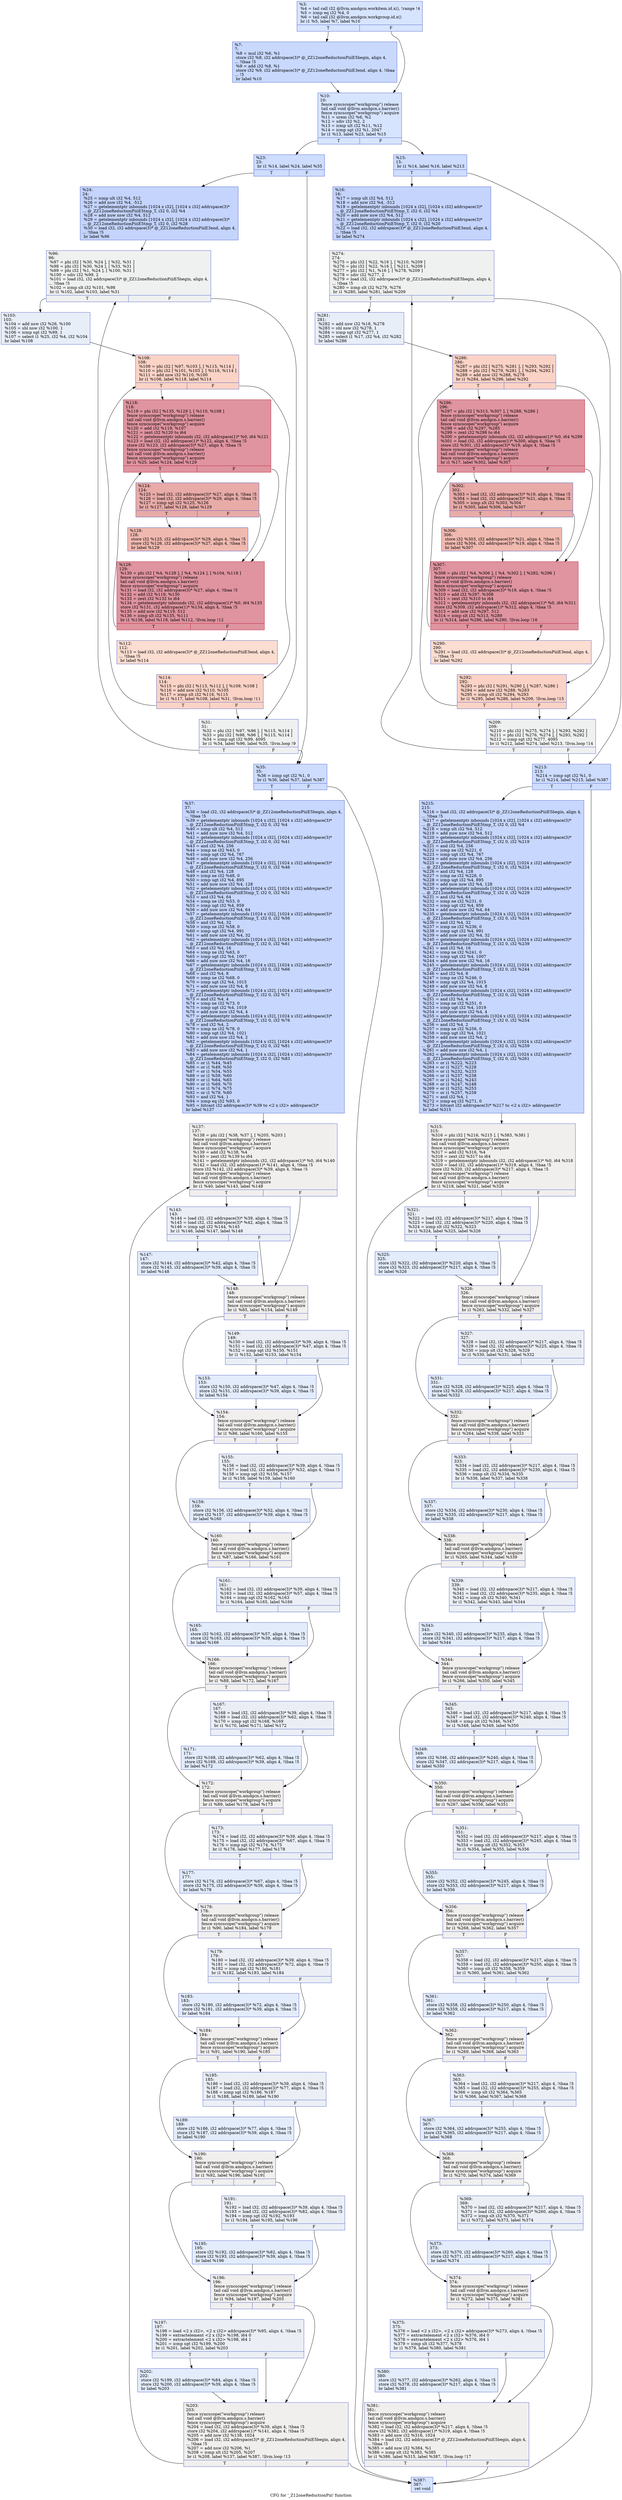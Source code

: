 digraph "CFG for '_Z12oneReductionPiii' function" {
	label="CFG for '_Z12oneReductionPiii' function";

	Node0x624cfe0 [shape=record,color="#3d50c3ff", style=filled, fillcolor="#a5c3fe70",label="{%3:\l  %4 = tail call i32 @llvm.amdgcn.workitem.id.x(), !range !4\l  %5 = icmp eq i32 %4, 0\l  %6 = tail call i32 @llvm.amdgcn.workgroup.id.x()\l  br i1 %5, label %7, label %10\l|{<s0>T|<s1>F}}"];
	Node0x624cfe0:s0 -> Node0x624e640;
	Node0x624cfe0:s1 -> Node0x624e6d0;
	Node0x624e640 [shape=record,color="#3d50c3ff", style=filled, fillcolor="#85a8fc70",label="{%7:\l7:                                                \l  %8 = mul i32 %6, %1\l  store i32 %8, i32 addrspace(3)* @_ZZ12oneReductionPiiiE5begin, align 4,\l... !tbaa !5\l  %9 = add i32 %8, %1\l  store i32 %9, i32 addrspace(3)* @_ZZ12oneReductionPiiiE3end, align 4, !tbaa\l... !5\l  br label %10\l}"];
	Node0x624e640 -> Node0x624e6d0;
	Node0x624e6d0 [shape=record,color="#3d50c3ff", style=filled, fillcolor="#a5c3fe70",label="{%10:\l10:                                               \l  fence syncscope(\"workgroup\") release\l  tail call void @llvm.amdgcn.s.barrier()\l  fence syncscope(\"workgroup\") acquire\l  %11 = urem i32 %6, %2\l  %12 = sdiv i32 %2, 2\l  %13 = icmp ult i32 %11, %12\l  %14 = icmp sgt i32 %1, 2047\l  br i1 %13, label %23, label %15\l|{<s0>T|<s1>F}}"];
	Node0x624e6d0:s0 -> Node0x624f780;
	Node0x624e6d0:s1 -> Node0x624f810;
	Node0x624f810 [shape=record,color="#3d50c3ff", style=filled, fillcolor="#8fb1fe70",label="{%15:\l15:                                               \l  br i1 %14, label %16, label %213\l|{<s0>T|<s1>F}}"];
	Node0x624f810:s0 -> Node0x624f950;
	Node0x624f810:s1 -> Node0x624f9a0;
	Node0x624f950 [shape=record,color="#3d50c3ff", style=filled, fillcolor="#7a9df870",label="{%16:\l16:                                               \l  %17 = icmp ult i32 %4, 512\l  %18 = add nsw i32 %4, -512\l  %19 = getelementptr inbounds [1024 x i32], [1024 x i32] addrspace(3)*\l... @_ZZ12oneReductionPiiiE5tmp_T, i32 0, i32 %4\l  %20 = add nuw nsw i32 %4, 512\l  %21 = getelementptr inbounds [1024 x i32], [1024 x i32] addrspace(3)*\l... @_ZZ12oneReductionPiiiE5tmp_T, i32 0, i32 %20\l  %22 = load i32, i32 addrspace(3)* @_ZZ12oneReductionPiiiE3end, align 4,\l... !tbaa !5\l  br label %274\l}"];
	Node0x624f950 -> Node0x624ffd0;
	Node0x624f780 [shape=record,color="#3d50c3ff", style=filled, fillcolor="#8fb1fe70",label="{%23:\l23:                                               \l  br i1 %14, label %24, label %35\l|{<s0>T|<s1>F}}"];
	Node0x624f780:s0 -> Node0x6250090;
	Node0x624f780:s1 -> Node0x62500e0;
	Node0x6250090 [shape=record,color="#3d50c3ff", style=filled, fillcolor="#7a9df870",label="{%24:\l24:                                               \l  %25 = icmp ult i32 %4, 512\l  %26 = add nsw i32 %4, -512\l  %27 = getelementptr inbounds [1024 x i32], [1024 x i32] addrspace(3)*\l... @_ZZ12oneReductionPiiiE5tmp_T, i32 0, i32 %4\l  %28 = add nuw nsw i32 %4, 512\l  %29 = getelementptr inbounds [1024 x i32], [1024 x i32] addrspace(3)*\l... @_ZZ12oneReductionPiiiE5tmp_T, i32 0, i32 %28\l  %30 = load i32, i32 addrspace(3)* @_ZZ12oneReductionPiiiE3end, align 4,\l... !tbaa !5\l  br label %96\l}"];
	Node0x6250090 -> Node0x62505c0;
	Node0x6250680 [shape=record,color="#3d50c3ff", style=filled, fillcolor="#dbdcde70",label="{%31:\l31:                                               \l  %32 = phi i32 [ %97, %96 ], [ %115, %114 ]\l  %33 = phi i32 [ %98, %96 ], [ %115, %114 ]\l  %34 = icmp sgt i32 %99, 4095\l  br i1 %34, label %96, label %35, !llvm.loop !9\l|{<s0>T|<s1>F}}"];
	Node0x6250680:s0 -> Node0x62505c0;
	Node0x6250680:s1 -> Node0x62500e0;
	Node0x62500e0 [shape=record,color="#3d50c3ff", style=filled, fillcolor="#8fb1fe70",label="{%35:\l35:                                               \l  %36 = icmp sgt i32 %1, 0\l  br i1 %36, label %37, label %387\l|{<s0>T|<s1>F}}"];
	Node0x62500e0:s0 -> Node0x6250eb0;
	Node0x62500e0:s1 -> Node0x6250f00;
	Node0x6250eb0 [shape=record,color="#3d50c3ff", style=filled, fillcolor="#81a4fb70",label="{%37:\l37:                                               \l  %38 = load i32, i32 addrspace(3)* @_ZZ12oneReductionPiiiE5begin, align 4,\l... !tbaa !5\l  %39 = getelementptr inbounds [1024 x i32], [1024 x i32] addrspace(3)*\l... @_ZZ12oneReductionPiiiE5tmp_T, i32 0, i32 %4\l  %40 = icmp ult i32 %4, 512\l  %41 = add nuw nsw i32 %4, 512\l  %42 = getelementptr inbounds [1024 x i32], [1024 x i32] addrspace(3)*\l... @_ZZ12oneReductionPiiiE5tmp_T, i32 0, i32 %41\l  %43 = and i32 %4, 256\l  %44 = icmp ne i32 %43, 0\l  %45 = icmp ugt i32 %4, 767\l  %46 = add nuw nsw i32 %4, 256\l  %47 = getelementptr inbounds [1024 x i32], [1024 x i32] addrspace(3)*\l... @_ZZ12oneReductionPiiiE5tmp_T, i32 0, i32 %46\l  %48 = and i32 %4, 128\l  %49 = icmp ne i32 %48, 0\l  %50 = icmp ugt i32 %4, 895\l  %51 = add nuw nsw i32 %4, 128\l  %52 = getelementptr inbounds [1024 x i32], [1024 x i32] addrspace(3)*\l... @_ZZ12oneReductionPiiiE5tmp_T, i32 0, i32 %51\l  %53 = and i32 %4, 64\l  %54 = icmp ne i32 %53, 0\l  %55 = icmp ugt i32 %4, 959\l  %56 = add nuw nsw i32 %4, 64\l  %57 = getelementptr inbounds [1024 x i32], [1024 x i32] addrspace(3)*\l... @_ZZ12oneReductionPiiiE5tmp_T, i32 0, i32 %56\l  %58 = and i32 %4, 32\l  %59 = icmp ne i32 %58, 0\l  %60 = icmp ugt i32 %4, 991\l  %61 = add nuw nsw i32 %4, 32\l  %62 = getelementptr inbounds [1024 x i32], [1024 x i32] addrspace(3)*\l... @_ZZ12oneReductionPiiiE5tmp_T, i32 0, i32 %61\l  %63 = and i32 %4, 16\l  %64 = icmp ne i32 %63, 0\l  %65 = icmp ugt i32 %4, 1007\l  %66 = add nuw nsw i32 %4, 16\l  %67 = getelementptr inbounds [1024 x i32], [1024 x i32] addrspace(3)*\l... @_ZZ12oneReductionPiiiE5tmp_T, i32 0, i32 %66\l  %68 = and i32 %4, 8\l  %69 = icmp ne i32 %68, 0\l  %70 = icmp ugt i32 %4, 1015\l  %71 = add nuw nsw i32 %4, 8\l  %72 = getelementptr inbounds [1024 x i32], [1024 x i32] addrspace(3)*\l... @_ZZ12oneReductionPiiiE5tmp_T, i32 0, i32 %71\l  %73 = and i32 %4, 4\l  %74 = icmp ne i32 %73, 0\l  %75 = icmp ugt i32 %4, 1019\l  %76 = add nuw nsw i32 %4, 4\l  %77 = getelementptr inbounds [1024 x i32], [1024 x i32] addrspace(3)*\l... @_ZZ12oneReductionPiiiE5tmp_T, i32 0, i32 %76\l  %78 = and i32 %4, 2\l  %79 = icmp ne i32 %78, 0\l  %80 = icmp ugt i32 %4, 1021\l  %81 = add nuw nsw i32 %4, 2\l  %82 = getelementptr inbounds [1024 x i32], [1024 x i32] addrspace(3)*\l... @_ZZ12oneReductionPiiiE5tmp_T, i32 0, i32 %81\l  %83 = add nuw nsw i32 %4, 1\l  %84 = getelementptr inbounds [1024 x i32], [1024 x i32] addrspace(3)*\l... @_ZZ12oneReductionPiiiE5tmp_T, i32 0, i32 %83\l  %85 = or i1 %44, %45\l  %86 = or i1 %49, %50\l  %87 = or i1 %54, %55\l  %88 = or i1 %59, %60\l  %89 = or i1 %64, %65\l  %90 = or i1 %69, %70\l  %91 = or i1 %74, %75\l  %92 = or i1 %79, %80\l  %93 = and i32 %4, 1\l  %94 = icmp eq i32 %93, 0\l  %95 = bitcast i32 addrspace(3)* %39 to \<2 x i32\> addrspace(3)*\l  br label %137\l}"];
	Node0x6250eb0 -> Node0x6253dc0;
	Node0x62505c0 [shape=record,color="#3d50c3ff", style=filled, fillcolor="#dbdcde70",label="{%96:\l96:                                               \l  %97 = phi i32 [ %30, %24 ], [ %32, %31 ]\l  %98 = phi i32 [ %30, %24 ], [ %33, %31 ]\l  %99 = phi i32 [ %1, %24 ], [ %100, %31 ]\l  %100 = sdiv i32 %99, 2\l  %101 = load i32, i32 addrspace(3)* @_ZZ12oneReductionPiiiE5begin, align 4,\l... !tbaa !5\l  %102 = icmp slt i32 %101, %98\l  br i1 %102, label %103, label %31\l|{<s0>T|<s1>F}}"];
	Node0x62505c0:s0 -> Node0x6254220;
	Node0x62505c0:s1 -> Node0x6250680;
	Node0x6254220 [shape=record,color="#3d50c3ff", style=filled, fillcolor="#cbd8ee70",label="{%103:\l103:                                              \l  %104 = add nsw i32 %26, %100\l  %105 = shl nsw i32 %100, 1\l  %106 = icmp sgt i32 %99, 1\l  %107 = select i1 %25, i32 %4, i32 %104\l  br label %108\l}"];
	Node0x6254220 -> Node0x6254580;
	Node0x6254580 [shape=record,color="#3d50c3ff", style=filled, fillcolor="#f59c7d70",label="{%108:\l108:                                              \l  %109 = phi i32 [ %97, %103 ], [ %115, %114 ]\l  %110 = phi i32 [ %101, %103 ], [ %116, %114 ]\l  %111 = add nsw i32 %110, %100\l  br i1 %106, label %118, label %114\l|{<s0>T|<s1>F}}"];
	Node0x6254580:s0 -> Node0x6254830;
	Node0x6254580:s1 -> Node0x6250750;
	Node0x6254930 [shape=record,color="#3d50c3ff", style=filled, fillcolor="#f7b39670",label="{%112:\l112:                                              \l  %113 = load i32, i32 addrspace(3)* @_ZZ12oneReductionPiiiE3end, align 4,\l... !tbaa !5\l  br label %114\l}"];
	Node0x6254930 -> Node0x6250750;
	Node0x6250750 [shape=record,color="#3d50c3ff", style=filled, fillcolor="#f59c7d70",label="{%114:\l114:                                              \l  %115 = phi i32 [ %113, %112 ], [ %109, %108 ]\l  %116 = add nsw i32 %110, %105\l  %117 = icmp slt i32 %116, %115\l  br i1 %117, label %108, label %31, !llvm.loop !11\l|{<s0>T|<s1>F}}"];
	Node0x6250750:s0 -> Node0x6254580;
	Node0x6250750:s1 -> Node0x6250680;
	Node0x6254830 [shape=record,color="#b70d28ff", style=filled, fillcolor="#b70d2870",label="{%118:\l118:                                              \l  %119 = phi i32 [ %135, %129 ], [ %110, %108 ]\l  fence syncscope(\"workgroup\") release\l  tail call void @llvm.amdgcn.s.barrier()\l  fence syncscope(\"workgroup\") acquire\l  %120 = add i32 %119, %107\l  %121 = zext i32 %120 to i64\l  %122 = getelementptr inbounds i32, i32 addrspace(1)* %0, i64 %121\l  %123 = load i32, i32 addrspace(1)* %122, align 4, !tbaa !5\l  store i32 %123, i32 addrspace(3)* %27, align 4, !tbaa !5\l  fence syncscope(\"workgroup\") release\l  tail call void @llvm.amdgcn.s.barrier()\l  fence syncscope(\"workgroup\") acquire\l  br i1 %25, label %124, label %129\l|{<s0>T|<s1>F}}"];
	Node0x6254830:s0 -> Node0x62553e0;
	Node0x6254830:s1 -> Node0x6254d60;
	Node0x62553e0 [shape=record,color="#3d50c3ff", style=filled, fillcolor="#cc403a70",label="{%124:\l124:                                              \l  %125 = load i32, i32 addrspace(3)* %27, align 4, !tbaa !5\l  %126 = load i32, i32 addrspace(3)* %29, align 4, !tbaa !5\l  %127 = icmp sgt i32 %125, %126\l  br i1 %127, label %128, label %129\l|{<s0>T|<s1>F}}"];
	Node0x62553e0:s0 -> Node0x6255650;
	Node0x62553e0:s1 -> Node0x6254d60;
	Node0x6255650 [shape=record,color="#3d50c3ff", style=filled, fillcolor="#de614d70",label="{%128:\l128:                                              \l  store i32 %125, i32 addrspace(3)* %29, align 4, !tbaa !5\l  store i32 %126, i32 addrspace(3)* %27, align 4, !tbaa !5\l  br label %129\l}"];
	Node0x6255650 -> Node0x6254d60;
	Node0x6254d60 [shape=record,color="#b70d28ff", style=filled, fillcolor="#b70d2870",label="{%129:\l129:                                              \l  %130 = phi i32 [ %4, %128 ], [ %4, %124 ], [ %104, %118 ]\l  fence syncscope(\"workgroup\") release\l  tail call void @llvm.amdgcn.s.barrier()\l  fence syncscope(\"workgroup\") acquire\l  %131 = load i32, i32 addrspace(3)* %27, align 4, !tbaa !5\l  %132 = add i32 %119, %130\l  %133 = zext i32 %132 to i64\l  %134 = getelementptr inbounds i32, i32 addrspace(1)* %0, i64 %133\l  store i32 %131, i32 addrspace(1)* %134, align 4, !tbaa !5\l  %135 = add nsw i32 %119, 512\l  %136 = icmp slt i32 %135, %111\l  br i1 %136, label %118, label %112, !llvm.loop !12\l|{<s0>T|<s1>F}}"];
	Node0x6254d60:s0 -> Node0x6254830;
	Node0x6254d60:s1 -> Node0x6254930;
	Node0x6253dc0 [shape=record,color="#3d50c3ff", style=filled, fillcolor="#e0dbd870",label="{%137:\l137:                                              \l  %138 = phi i32 [ %38, %37 ], [ %205, %203 ]\l  fence syncscope(\"workgroup\") release\l  tail call void @llvm.amdgcn.s.barrier()\l  fence syncscope(\"workgroup\") acquire\l  %139 = add i32 %138, %4\l  %140 = zext i32 %139 to i64\l  %141 = getelementptr inbounds i32, i32 addrspace(1)* %0, i64 %140\l  %142 = load i32, i32 addrspace(1)* %141, align 4, !tbaa !5\l  store i32 %142, i32 addrspace(3)* %39, align 4, !tbaa !5\l  fence syncscope(\"workgroup\") release\l  tail call void @llvm.amdgcn.s.barrier()\l  fence syncscope(\"workgroup\") acquire\l  br i1 %40, label %143, label %148\l|{<s0>T|<s1>F}}"];
	Node0x6253dc0:s0 -> Node0x6256ae0;
	Node0x6253dc0:s1 -> Node0x6256b30;
	Node0x6256ae0 [shape=record,color="#3d50c3ff", style=filled, fillcolor="#d1dae970",label="{%143:\l143:                                              \l  %144 = load i32, i32 addrspace(3)* %39, align 4, !tbaa !5\l  %145 = load i32, i32 addrspace(3)* %42, align 4, !tbaa !5\l  %146 = icmp sgt i32 %144, %145\l  br i1 %146, label %147, label %148\l|{<s0>T|<s1>F}}"];
	Node0x6256ae0:s0 -> Node0x6256de0;
	Node0x6256ae0:s1 -> Node0x6256b30;
	Node0x6256de0 [shape=record,color="#3d50c3ff", style=filled, fillcolor="#bfd3f670",label="{%147:\l147:                                              \l  store i32 %144, i32 addrspace(3)* %42, align 4, !tbaa !5\l  store i32 %145, i32 addrspace(3)* %39, align 4, !tbaa !5\l  br label %148\l}"];
	Node0x6256de0 -> Node0x6256b30;
	Node0x6256b30 [shape=record,color="#3d50c3ff", style=filled, fillcolor="#e0dbd870",label="{%148:\l148:                                              \l  fence syncscope(\"workgroup\") release\l  tail call void @llvm.amdgcn.s.barrier()\l  fence syncscope(\"workgroup\") acquire\l  br i1 %85, label %154, label %149\l|{<s0>T|<s1>F}}"];
	Node0x6256b30:s0 -> Node0x62571e0;
	Node0x6256b30:s1 -> Node0x6257230;
	Node0x6257230 [shape=record,color="#3d50c3ff", style=filled, fillcolor="#d1dae970",label="{%149:\l149:                                              \l  %150 = load i32, i32 addrspace(3)* %39, align 4, !tbaa !5\l  %151 = load i32, i32 addrspace(3)* %47, align 4, !tbaa !5\l  %152 = icmp sgt i32 %150, %151\l  br i1 %152, label %153, label %154\l|{<s0>T|<s1>F}}"];
	Node0x6257230:s0 -> Node0x62574a0;
	Node0x6257230:s1 -> Node0x62571e0;
	Node0x62574a0 [shape=record,color="#3d50c3ff", style=filled, fillcolor="#bfd3f670",label="{%153:\l153:                                              \l  store i32 %150, i32 addrspace(3)* %47, align 4, !tbaa !5\l  store i32 %151, i32 addrspace(3)* %39, align 4, !tbaa !5\l  br label %154\l}"];
	Node0x62574a0 -> Node0x62571e0;
	Node0x62571e0 [shape=record,color="#3d50c3ff", style=filled, fillcolor="#e0dbd870",label="{%154:\l154:                                              \l  fence syncscope(\"workgroup\") release\l  tail call void @llvm.amdgcn.s.barrier()\l  fence syncscope(\"workgroup\") acquire\l  br i1 %86, label %160, label %155\l|{<s0>T|<s1>F}}"];
	Node0x62571e0:s0 -> Node0x62578a0;
	Node0x62571e0:s1 -> Node0x62578f0;
	Node0x62578f0 [shape=record,color="#3d50c3ff", style=filled, fillcolor="#d1dae970",label="{%155:\l155:                                              \l  %156 = load i32, i32 addrspace(3)* %39, align 4, !tbaa !5\l  %157 = load i32, i32 addrspace(3)* %52, align 4, !tbaa !5\l  %158 = icmp sgt i32 %156, %157\l  br i1 %158, label %159, label %160\l|{<s0>T|<s1>F}}"];
	Node0x62578f0:s0 -> Node0x6257b60;
	Node0x62578f0:s1 -> Node0x62578a0;
	Node0x6257b60 [shape=record,color="#3d50c3ff", style=filled, fillcolor="#bfd3f670",label="{%159:\l159:                                              \l  store i32 %156, i32 addrspace(3)* %52, align 4, !tbaa !5\l  store i32 %157, i32 addrspace(3)* %39, align 4, !tbaa !5\l  br label %160\l}"];
	Node0x6257b60 -> Node0x62578a0;
	Node0x62578a0 [shape=record,color="#3d50c3ff", style=filled, fillcolor="#e0dbd870",label="{%160:\l160:                                              \l  fence syncscope(\"workgroup\") release\l  tail call void @llvm.amdgcn.s.barrier()\l  fence syncscope(\"workgroup\") acquire\l  br i1 %87, label %166, label %161\l|{<s0>T|<s1>F}}"];
	Node0x62578a0:s0 -> Node0x6257f60;
	Node0x62578a0:s1 -> Node0x6257fb0;
	Node0x6257fb0 [shape=record,color="#3d50c3ff", style=filled, fillcolor="#d1dae970",label="{%161:\l161:                                              \l  %162 = load i32, i32 addrspace(3)* %39, align 4, !tbaa !5\l  %163 = load i32, i32 addrspace(3)* %57, align 4, !tbaa !5\l  %164 = icmp sgt i32 %162, %163\l  br i1 %164, label %165, label %166\l|{<s0>T|<s1>F}}"];
	Node0x6257fb0:s0 -> Node0x6258220;
	Node0x6257fb0:s1 -> Node0x6257f60;
	Node0x6258220 [shape=record,color="#3d50c3ff", style=filled, fillcolor="#bfd3f670",label="{%165:\l165:                                              \l  store i32 %162, i32 addrspace(3)* %57, align 4, !tbaa !5\l  store i32 %163, i32 addrspace(3)* %39, align 4, !tbaa !5\l  br label %166\l}"];
	Node0x6258220 -> Node0x6257f60;
	Node0x6257f60 [shape=record,color="#3d50c3ff", style=filled, fillcolor="#e0dbd870",label="{%166:\l166:                                              \l  fence syncscope(\"workgroup\") release\l  tail call void @llvm.amdgcn.s.barrier()\l  fence syncscope(\"workgroup\") acquire\l  br i1 %88, label %172, label %167\l|{<s0>T|<s1>F}}"];
	Node0x6257f60:s0 -> Node0x6258620;
	Node0x6257f60:s1 -> Node0x6258670;
	Node0x6258670 [shape=record,color="#3d50c3ff", style=filled, fillcolor="#d1dae970",label="{%167:\l167:                                              \l  %168 = load i32, i32 addrspace(3)* %39, align 4, !tbaa !5\l  %169 = load i32, i32 addrspace(3)* %62, align 4, !tbaa !5\l  %170 = icmp sgt i32 %168, %169\l  br i1 %170, label %171, label %172\l|{<s0>T|<s1>F}}"];
	Node0x6258670:s0 -> Node0x62588e0;
	Node0x6258670:s1 -> Node0x6258620;
	Node0x62588e0 [shape=record,color="#3d50c3ff", style=filled, fillcolor="#bfd3f670",label="{%171:\l171:                                              \l  store i32 %168, i32 addrspace(3)* %62, align 4, !tbaa !5\l  store i32 %169, i32 addrspace(3)* %39, align 4, !tbaa !5\l  br label %172\l}"];
	Node0x62588e0 -> Node0x6258620;
	Node0x6258620 [shape=record,color="#3d50c3ff", style=filled, fillcolor="#e0dbd870",label="{%172:\l172:                                              \l  fence syncscope(\"workgroup\") release\l  tail call void @llvm.amdgcn.s.barrier()\l  fence syncscope(\"workgroup\") acquire\l  br i1 %89, label %178, label %173\l|{<s0>T|<s1>F}}"];
	Node0x6258620:s0 -> Node0x6258ce0;
	Node0x6258620:s1 -> Node0x6258d30;
	Node0x6258d30 [shape=record,color="#3d50c3ff", style=filled, fillcolor="#d1dae970",label="{%173:\l173:                                              \l  %174 = load i32, i32 addrspace(3)* %39, align 4, !tbaa !5\l  %175 = load i32, i32 addrspace(3)* %67, align 4, !tbaa !5\l  %176 = icmp sgt i32 %174, %175\l  br i1 %176, label %177, label %178\l|{<s0>T|<s1>F}}"];
	Node0x6258d30:s0 -> Node0x6258fa0;
	Node0x6258d30:s1 -> Node0x6258ce0;
	Node0x6258fa0 [shape=record,color="#3d50c3ff", style=filled, fillcolor="#bfd3f670",label="{%177:\l177:                                              \l  store i32 %174, i32 addrspace(3)* %67, align 4, !tbaa !5\l  store i32 %175, i32 addrspace(3)* %39, align 4, !tbaa !5\l  br label %178\l}"];
	Node0x6258fa0 -> Node0x6258ce0;
	Node0x6258ce0 [shape=record,color="#3d50c3ff", style=filled, fillcolor="#e0dbd870",label="{%178:\l178:                                              \l  fence syncscope(\"workgroup\") release\l  tail call void @llvm.amdgcn.s.barrier()\l  fence syncscope(\"workgroup\") acquire\l  br i1 %90, label %184, label %179\l|{<s0>T|<s1>F}}"];
	Node0x6258ce0:s0 -> Node0x62593a0;
	Node0x6258ce0:s1 -> Node0x62593f0;
	Node0x62593f0 [shape=record,color="#3d50c3ff", style=filled, fillcolor="#d1dae970",label="{%179:\l179:                                              \l  %180 = load i32, i32 addrspace(3)* %39, align 4, !tbaa !5\l  %181 = load i32, i32 addrspace(3)* %72, align 4, !tbaa !5\l  %182 = icmp sgt i32 %180, %181\l  br i1 %182, label %183, label %184\l|{<s0>T|<s1>F}}"];
	Node0x62593f0:s0 -> Node0x6259660;
	Node0x62593f0:s1 -> Node0x62593a0;
	Node0x6259660 [shape=record,color="#3d50c3ff", style=filled, fillcolor="#bfd3f670",label="{%183:\l183:                                              \l  store i32 %180, i32 addrspace(3)* %72, align 4, !tbaa !5\l  store i32 %181, i32 addrspace(3)* %39, align 4, !tbaa !5\l  br label %184\l}"];
	Node0x6259660 -> Node0x62593a0;
	Node0x62593a0 [shape=record,color="#3d50c3ff", style=filled, fillcolor="#e0dbd870",label="{%184:\l184:                                              \l  fence syncscope(\"workgroup\") release\l  tail call void @llvm.amdgcn.s.barrier()\l  fence syncscope(\"workgroup\") acquire\l  br i1 %91, label %190, label %185\l|{<s0>T|<s1>F}}"];
	Node0x62593a0:s0 -> Node0x624d5d0;
	Node0x62593a0:s1 -> Node0x624d620;
	Node0x624d620 [shape=record,color="#3d50c3ff", style=filled, fillcolor="#d1dae970",label="{%185:\l185:                                              \l  %186 = load i32, i32 addrspace(3)* %39, align 4, !tbaa !5\l  %187 = load i32, i32 addrspace(3)* %77, align 4, !tbaa !5\l  %188 = icmp sgt i32 %186, %187\l  br i1 %188, label %189, label %190\l|{<s0>T|<s1>F}}"];
	Node0x624d620:s0 -> Node0x624d890;
	Node0x624d620:s1 -> Node0x624d5d0;
	Node0x624d890 [shape=record,color="#3d50c3ff", style=filled, fillcolor="#bfd3f670",label="{%189:\l189:                                              \l  store i32 %186, i32 addrspace(3)* %77, align 4, !tbaa !5\l  store i32 %187, i32 addrspace(3)* %39, align 4, !tbaa !5\l  br label %190\l}"];
	Node0x624d890 -> Node0x624d5d0;
	Node0x624d5d0 [shape=record,color="#3d50c3ff", style=filled, fillcolor="#e0dbd870",label="{%190:\l190:                                              \l  fence syncscope(\"workgroup\") release\l  tail call void @llvm.amdgcn.s.barrier()\l  fence syncscope(\"workgroup\") acquire\l  br i1 %92, label %196, label %191\l|{<s0>T|<s1>F}}"];
	Node0x624d5d0:s0 -> Node0x624dc90;
	Node0x624d5d0:s1 -> Node0x624dce0;
	Node0x624dce0 [shape=record,color="#3d50c3ff", style=filled, fillcolor="#d1dae970",label="{%191:\l191:                                              \l  %192 = load i32, i32 addrspace(3)* %39, align 4, !tbaa !5\l  %193 = load i32, i32 addrspace(3)* %82, align 4, !tbaa !5\l  %194 = icmp sgt i32 %192, %193\l  br i1 %194, label %195, label %196\l|{<s0>T|<s1>F}}"];
	Node0x624dce0:s0 -> Node0x625ae20;
	Node0x624dce0:s1 -> Node0x624dc90;
	Node0x625ae20 [shape=record,color="#3d50c3ff", style=filled, fillcolor="#bfd3f670",label="{%195:\l195:                                              \l  store i32 %192, i32 addrspace(3)* %82, align 4, !tbaa !5\l  store i32 %193, i32 addrspace(3)* %39, align 4, !tbaa !5\l  br label %196\l}"];
	Node0x625ae20 -> Node0x624dc90;
	Node0x624dc90 [shape=record,color="#3d50c3ff", style=filled, fillcolor="#e0dbd870",label="{%196:\l196:                                              \l  fence syncscope(\"workgroup\") release\l  tail call void @llvm.amdgcn.s.barrier()\l  fence syncscope(\"workgroup\") acquire\l  br i1 %94, label %197, label %203\l|{<s0>T|<s1>F}}"];
	Node0x624dc90:s0 -> Node0x624ecd0;
	Node0x624dc90:s1 -> Node0x62563e0;
	Node0x624ecd0 [shape=record,color="#3d50c3ff", style=filled, fillcolor="#d1dae970",label="{%197:\l197:                                              \l  %198 = load \<2 x i32\>, \<2 x i32\> addrspace(3)* %95, align 4, !tbaa !5\l  %199 = extractelement \<2 x i32\> %198, i64 0\l  %200 = extractelement \<2 x i32\> %198, i64 1\l  %201 = icmp sgt i32 %199, %200\l  br i1 %201, label %202, label %203\l|{<s0>T|<s1>F}}"];
	Node0x624ecd0:s0 -> Node0x624eff0;
	Node0x624ecd0:s1 -> Node0x62563e0;
	Node0x624eff0 [shape=record,color="#3d50c3ff", style=filled, fillcolor="#bfd3f670",label="{%202:\l202:                                              \l  store i32 %199, i32 addrspace(3)* %84, align 4, !tbaa !5\l  store i32 %200, i32 addrspace(3)* %39, align 4, !tbaa !5\l  br label %203\l}"];
	Node0x624eff0 -> Node0x62563e0;
	Node0x62563e0 [shape=record,color="#3d50c3ff", style=filled, fillcolor="#e0dbd870",label="{%203:\l203:                                              \l  fence syncscope(\"workgroup\") release\l  tail call void @llvm.amdgcn.s.barrier()\l  fence syncscope(\"workgroup\") acquire\l  %204 = load i32, i32 addrspace(3)* %39, align 4, !tbaa !5\l  store i32 %204, i32 addrspace(1)* %141, align 4, !tbaa !5\l  %205 = add nsw i32 %138, 1024\l  %206 = load i32, i32 addrspace(3)* @_ZZ12oneReductionPiiiE5begin, align 4,\l... !tbaa !5\l  %207 = add nsw i32 %206, %1\l  %208 = icmp slt i32 %205, %207\l  br i1 %208, label %137, label %387, !llvm.loop !13\l|{<s0>T|<s1>F}}"];
	Node0x62563e0:s0 -> Node0x6253dc0;
	Node0x62563e0:s1 -> Node0x6250f00;
	Node0x625c400 [shape=record,color="#3d50c3ff", style=filled, fillcolor="#dbdcde70",label="{%209:\l209:                                              \l  %210 = phi i32 [ %275, %274 ], [ %293, %292 ]\l  %211 = phi i32 [ %276, %274 ], [ %293, %292 ]\l  %212 = icmp sgt i32 %277, 4095\l  br i1 %212, label %274, label %213, !llvm.loop !14\l|{<s0>T|<s1>F}}"];
	Node0x625c400:s0 -> Node0x624ffd0;
	Node0x625c400:s1 -> Node0x624f9a0;
	Node0x624f9a0 [shape=record,color="#3d50c3ff", style=filled, fillcolor="#8fb1fe70",label="{%213:\l213:                                              \l  %214 = icmp sgt i32 %1, 0\l  br i1 %214, label %215, label %387\l|{<s0>T|<s1>F}}"];
	Node0x624f9a0:s0 -> Node0x625ca60;
	Node0x624f9a0:s1 -> Node0x6250f00;
	Node0x625ca60 [shape=record,color="#3d50c3ff", style=filled, fillcolor="#81a4fb70",label="{%215:\l215:                                              \l  %216 = load i32, i32 addrspace(3)* @_ZZ12oneReductionPiiiE5begin, align 4,\l... !tbaa !5\l  %217 = getelementptr inbounds [1024 x i32], [1024 x i32] addrspace(3)*\l... @_ZZ12oneReductionPiiiE5tmp_T, i32 0, i32 %4\l  %218 = icmp ult i32 %4, 512\l  %219 = add nuw nsw i32 %4, 512\l  %220 = getelementptr inbounds [1024 x i32], [1024 x i32] addrspace(3)*\l... @_ZZ12oneReductionPiiiE5tmp_T, i32 0, i32 %219\l  %221 = and i32 %4, 256\l  %222 = icmp ne i32 %221, 0\l  %223 = icmp ugt i32 %4, 767\l  %224 = add nuw nsw i32 %4, 256\l  %225 = getelementptr inbounds [1024 x i32], [1024 x i32] addrspace(3)*\l... @_ZZ12oneReductionPiiiE5tmp_T, i32 0, i32 %224\l  %226 = and i32 %4, 128\l  %227 = icmp ne i32 %226, 0\l  %228 = icmp ugt i32 %4, 895\l  %229 = add nuw nsw i32 %4, 128\l  %230 = getelementptr inbounds [1024 x i32], [1024 x i32] addrspace(3)*\l... @_ZZ12oneReductionPiiiE5tmp_T, i32 0, i32 %229\l  %231 = and i32 %4, 64\l  %232 = icmp ne i32 %231, 0\l  %233 = icmp ugt i32 %4, 959\l  %234 = add nuw nsw i32 %4, 64\l  %235 = getelementptr inbounds [1024 x i32], [1024 x i32] addrspace(3)*\l... @_ZZ12oneReductionPiiiE5tmp_T, i32 0, i32 %234\l  %236 = and i32 %4, 32\l  %237 = icmp ne i32 %236, 0\l  %238 = icmp ugt i32 %4, 991\l  %239 = add nuw nsw i32 %4, 32\l  %240 = getelementptr inbounds [1024 x i32], [1024 x i32] addrspace(3)*\l... @_ZZ12oneReductionPiiiE5tmp_T, i32 0, i32 %239\l  %241 = and i32 %4, 16\l  %242 = icmp ne i32 %241, 0\l  %243 = icmp ugt i32 %4, 1007\l  %244 = add nuw nsw i32 %4, 16\l  %245 = getelementptr inbounds [1024 x i32], [1024 x i32] addrspace(3)*\l... @_ZZ12oneReductionPiiiE5tmp_T, i32 0, i32 %244\l  %246 = and i32 %4, 8\l  %247 = icmp ne i32 %246, 0\l  %248 = icmp ugt i32 %4, 1015\l  %249 = add nuw nsw i32 %4, 8\l  %250 = getelementptr inbounds [1024 x i32], [1024 x i32] addrspace(3)*\l... @_ZZ12oneReductionPiiiE5tmp_T, i32 0, i32 %249\l  %251 = and i32 %4, 4\l  %252 = icmp ne i32 %251, 0\l  %253 = icmp ugt i32 %4, 1019\l  %254 = add nuw nsw i32 %4, 4\l  %255 = getelementptr inbounds [1024 x i32], [1024 x i32] addrspace(3)*\l... @_ZZ12oneReductionPiiiE5tmp_T, i32 0, i32 %254\l  %256 = and i32 %4, 2\l  %257 = icmp ne i32 %256, 0\l  %258 = icmp ugt i32 %4, 1021\l  %259 = add nuw nsw i32 %4, 2\l  %260 = getelementptr inbounds [1024 x i32], [1024 x i32] addrspace(3)*\l... @_ZZ12oneReductionPiiiE5tmp_T, i32 0, i32 %259\l  %261 = add nuw nsw i32 %4, 1\l  %262 = getelementptr inbounds [1024 x i32], [1024 x i32] addrspace(3)*\l... @_ZZ12oneReductionPiiiE5tmp_T, i32 0, i32 %261\l  %263 = or i1 %222, %223\l  %264 = or i1 %227, %228\l  %265 = or i1 %232, %233\l  %266 = or i1 %237, %238\l  %267 = or i1 %242, %243\l  %268 = or i1 %247, %248\l  %269 = or i1 %252, %253\l  %270 = or i1 %257, %258\l  %271 = and i32 %4, 1\l  %272 = icmp eq i32 %271, 0\l  %273 = bitcast i32 addrspace(3)* %217 to \<2 x i32\> addrspace(3)*\l  br label %315\l}"];
	Node0x625ca60 -> Node0x6255f00;
	Node0x624ffd0 [shape=record,color="#3d50c3ff", style=filled, fillcolor="#dbdcde70",label="{%274:\l274:                                              \l  %275 = phi i32 [ %22, %16 ], [ %210, %209 ]\l  %276 = phi i32 [ %22, %16 ], [ %211, %209 ]\l  %277 = phi i32 [ %1, %16 ], [ %278, %209 ]\l  %278 = sdiv i32 %277, 2\l  %279 = load i32, i32 addrspace(3)* @_ZZ12oneReductionPiiiE5begin, align 4,\l... !tbaa !5\l  %280 = icmp slt i32 %279, %276\l  br i1 %280, label %281, label %209\l|{<s0>T|<s1>F}}"];
	Node0x624ffd0:s0 -> Node0x625fa40;
	Node0x624ffd0:s1 -> Node0x625c400;
	Node0x625fa40 [shape=record,color="#3d50c3ff", style=filled, fillcolor="#cbd8ee70",label="{%281:\l281:                                              \l  %282 = add nsw i32 %18, %278\l  %283 = shl nsw i32 %278, 1\l  %284 = icmp sgt i32 %277, 1\l  %285 = select i1 %17, i32 %4, i32 %282\l  br label %286\l}"];
	Node0x625fa40 -> Node0x625fda0;
	Node0x625fda0 [shape=record,color="#3d50c3ff", style=filled, fillcolor="#f59c7d70",label="{%286:\l286:                                              \l  %287 = phi i32 [ %275, %281 ], [ %293, %292 ]\l  %288 = phi i32 [ %279, %281 ], [ %294, %292 ]\l  %289 = add nsw i32 %288, %278\l  br i1 %284, label %296, label %292\l|{<s0>T|<s1>F}}"];
	Node0x625fda0:s0 -> Node0x6260050;
	Node0x625fda0:s1 -> Node0x625c450;
	Node0x6260150 [shape=record,color="#3d50c3ff", style=filled, fillcolor="#f7b39670",label="{%290:\l290:                                              \l  %291 = load i32, i32 addrspace(3)* @_ZZ12oneReductionPiiiE3end, align 4,\l... !tbaa !5\l  br label %292\l}"];
	Node0x6260150 -> Node0x625c450;
	Node0x625c450 [shape=record,color="#3d50c3ff", style=filled, fillcolor="#f59c7d70",label="{%292:\l292:                                              \l  %293 = phi i32 [ %291, %290 ], [ %287, %286 ]\l  %294 = add nsw i32 %288, %283\l  %295 = icmp slt i32 %294, %293\l  br i1 %295, label %286, label %209, !llvm.loop !15\l|{<s0>T|<s1>F}}"];
	Node0x625c450:s0 -> Node0x625fda0;
	Node0x625c450:s1 -> Node0x625c400;
	Node0x6260050 [shape=record,color="#b70d28ff", style=filled, fillcolor="#b70d2870",label="{%296:\l296:                                              \l  %297 = phi i32 [ %313, %307 ], [ %288, %286 ]\l  fence syncscope(\"workgroup\") release\l  tail call void @llvm.amdgcn.s.barrier()\l  fence syncscope(\"workgroup\") acquire\l  %298 = add i32 %297, %285\l  %299 = zext i32 %298 to i64\l  %300 = getelementptr inbounds i32, i32 addrspace(1)* %0, i64 %299\l  %301 = load i32, i32 addrspace(1)* %300, align 4, !tbaa !5\l  store i32 %301, i32 addrspace(3)* %19, align 4, !tbaa !5\l  fence syncscope(\"workgroup\") release\l  tail call void @llvm.amdgcn.s.barrier()\l  fence syncscope(\"workgroup\") acquire\l  br i1 %17, label %302, label %307\l|{<s0>T|<s1>F}}"];
	Node0x6260050:s0 -> Node0x6260c00;
	Node0x6260050:s1 -> Node0x6260580;
	Node0x6260c00 [shape=record,color="#3d50c3ff", style=filled, fillcolor="#cc403a70",label="{%302:\l302:                                              \l  %303 = load i32, i32 addrspace(3)* %19, align 4, !tbaa !5\l  %304 = load i32, i32 addrspace(3)* %21, align 4, !tbaa !5\l  %305 = icmp slt i32 %303, %304\l  br i1 %305, label %306, label %307\l|{<s0>T|<s1>F}}"];
	Node0x6260c00:s0 -> Node0x6261280;
	Node0x6260c00:s1 -> Node0x6260580;
	Node0x6261280 [shape=record,color="#3d50c3ff", style=filled, fillcolor="#de614d70",label="{%306:\l306:                                              \l  store i32 %303, i32 addrspace(3)* %21, align 4, !tbaa !5\l  store i32 %304, i32 addrspace(3)* %19, align 4, !tbaa !5\l  br label %307\l}"];
	Node0x6261280 -> Node0x6260580;
	Node0x6260580 [shape=record,color="#b70d28ff", style=filled, fillcolor="#b70d2870",label="{%307:\l307:                                              \l  %308 = phi i32 [ %4, %306 ], [ %4, %302 ], [ %282, %296 ]\l  fence syncscope(\"workgroup\") release\l  tail call void @llvm.amdgcn.s.barrier()\l  fence syncscope(\"workgroup\") acquire\l  %309 = load i32, i32 addrspace(3)* %19, align 4, !tbaa !5\l  %310 = add i32 %297, %308\l  %311 = zext i32 %310 to i64\l  %312 = getelementptr inbounds i32, i32 addrspace(1)* %0, i64 %311\l  store i32 %309, i32 addrspace(1)* %312, align 4, !tbaa !5\l  %313 = add nsw i32 %297, 512\l  %314 = icmp slt i32 %313, %289\l  br i1 %314, label %296, label %290, !llvm.loop !16\l|{<s0>T|<s1>F}}"];
	Node0x6260580:s0 -> Node0x6260050;
	Node0x6260580:s1 -> Node0x6260150;
	Node0x6255f00 [shape=record,color="#3d50c3ff", style=filled, fillcolor="#e0dbd870",label="{%315:\l315:                                              \l  %316 = phi i32 [ %216, %215 ], [ %383, %381 ]\l  fence syncscope(\"workgroup\") release\l  tail call void @llvm.amdgcn.s.barrier()\l  fence syncscope(\"workgroup\") acquire\l  %317 = add i32 %316, %4\l  %318 = zext i32 %317 to i64\l  %319 = getelementptr inbounds i32, i32 addrspace(1)* %0, i64 %318\l  %320 = load i32, i32 addrspace(1)* %319, align 4, !tbaa !5\l  store i32 %320, i32 addrspace(3)* %217, align 4, !tbaa !5\l  fence syncscope(\"workgroup\") release\l  tail call void @llvm.amdgcn.s.barrier()\l  fence syncscope(\"workgroup\") acquire\l  br i1 %218, label %321, label %326\l|{<s0>T|<s1>F}}"];
	Node0x6255f00:s0 -> Node0x6262300;
	Node0x6255f00:s1 -> Node0x6262350;
	Node0x6262300 [shape=record,color="#3d50c3ff", style=filled, fillcolor="#d1dae970",label="{%321:\l321:                                              \l  %322 = load i32, i32 addrspace(3)* %217, align 4, !tbaa !5\l  %323 = load i32, i32 addrspace(3)* %220, align 4, !tbaa !5\l  %324 = icmp slt i32 %322, %323\l  br i1 %324, label %325, label %326\l|{<s0>T|<s1>F}}"];
	Node0x6262300:s0 -> Node0x6262600;
	Node0x6262300:s1 -> Node0x6262350;
	Node0x6262600 [shape=record,color="#3d50c3ff", style=filled, fillcolor="#bfd3f670",label="{%325:\l325:                                              \l  store i32 %322, i32 addrspace(3)* %220, align 4, !tbaa !5\l  store i32 %323, i32 addrspace(3)* %217, align 4, !tbaa !5\l  br label %326\l}"];
	Node0x6262600 -> Node0x6262350;
	Node0x6262350 [shape=record,color="#3d50c3ff", style=filled, fillcolor="#e0dbd870",label="{%326:\l326:                                              \l  fence syncscope(\"workgroup\") release\l  tail call void @llvm.amdgcn.s.barrier()\l  fence syncscope(\"workgroup\") acquire\l  br i1 %263, label %332, label %327\l|{<s0>T|<s1>F}}"];
	Node0x6262350:s0 -> Node0x6262a00;
	Node0x6262350:s1 -> Node0x6262a50;
	Node0x6262a50 [shape=record,color="#3d50c3ff", style=filled, fillcolor="#d1dae970",label="{%327:\l327:                                              \l  %328 = load i32, i32 addrspace(3)* %217, align 4, !tbaa !5\l  %329 = load i32, i32 addrspace(3)* %225, align 4, !tbaa !5\l  %330 = icmp slt i32 %328, %329\l  br i1 %330, label %331, label %332\l|{<s0>T|<s1>F}}"];
	Node0x6262a50:s0 -> Node0x6262cc0;
	Node0x6262a50:s1 -> Node0x6262a00;
	Node0x6262cc0 [shape=record,color="#3d50c3ff", style=filled, fillcolor="#bfd3f670",label="{%331:\l331:                                              \l  store i32 %328, i32 addrspace(3)* %225, align 4, !tbaa !5\l  store i32 %329, i32 addrspace(3)* %217, align 4, !tbaa !5\l  br label %332\l}"];
	Node0x6262cc0 -> Node0x6262a00;
	Node0x6262a00 [shape=record,color="#3d50c3ff", style=filled, fillcolor="#e0dbd870",label="{%332:\l332:                                              \l  fence syncscope(\"workgroup\") release\l  tail call void @llvm.amdgcn.s.barrier()\l  fence syncscope(\"workgroup\") acquire\l  br i1 %264, label %338, label %333\l|{<s0>T|<s1>F}}"];
	Node0x6262a00:s0 -> Node0x62630c0;
	Node0x6262a00:s1 -> Node0x6263110;
	Node0x6263110 [shape=record,color="#3d50c3ff", style=filled, fillcolor="#d1dae970",label="{%333:\l333:                                              \l  %334 = load i32, i32 addrspace(3)* %217, align 4, !tbaa !5\l  %335 = load i32, i32 addrspace(3)* %230, align 4, !tbaa !5\l  %336 = icmp slt i32 %334, %335\l  br i1 %336, label %337, label %338\l|{<s0>T|<s1>F}}"];
	Node0x6263110:s0 -> Node0x6263380;
	Node0x6263110:s1 -> Node0x62630c0;
	Node0x6263380 [shape=record,color="#3d50c3ff", style=filled, fillcolor="#bfd3f670",label="{%337:\l337:                                              \l  store i32 %334, i32 addrspace(3)* %230, align 4, !tbaa !5\l  store i32 %335, i32 addrspace(3)* %217, align 4, !tbaa !5\l  br label %338\l}"];
	Node0x6263380 -> Node0x62630c0;
	Node0x62630c0 [shape=record,color="#3d50c3ff", style=filled, fillcolor="#e0dbd870",label="{%338:\l338:                                              \l  fence syncscope(\"workgroup\") release\l  tail call void @llvm.amdgcn.s.barrier()\l  fence syncscope(\"workgroup\") acquire\l  br i1 %265, label %344, label %339\l|{<s0>T|<s1>F}}"];
	Node0x62630c0:s0 -> Node0x6263780;
	Node0x62630c0:s1 -> Node0x62637d0;
	Node0x62637d0 [shape=record,color="#3d50c3ff", style=filled, fillcolor="#d1dae970",label="{%339:\l339:                                              \l  %340 = load i32, i32 addrspace(3)* %217, align 4, !tbaa !5\l  %341 = load i32, i32 addrspace(3)* %235, align 4, !tbaa !5\l  %342 = icmp slt i32 %340, %341\l  br i1 %342, label %343, label %344\l|{<s0>T|<s1>F}}"];
	Node0x62637d0:s0 -> Node0x6263a40;
	Node0x62637d0:s1 -> Node0x6263780;
	Node0x6263a40 [shape=record,color="#3d50c3ff", style=filled, fillcolor="#bfd3f670",label="{%343:\l343:                                              \l  store i32 %340, i32 addrspace(3)* %235, align 4, !tbaa !5\l  store i32 %341, i32 addrspace(3)* %217, align 4, !tbaa !5\l  br label %344\l}"];
	Node0x6263a40 -> Node0x6263780;
	Node0x6263780 [shape=record,color="#3d50c3ff", style=filled, fillcolor="#e0dbd870",label="{%344:\l344:                                              \l  fence syncscope(\"workgroup\") release\l  tail call void @llvm.amdgcn.s.barrier()\l  fence syncscope(\"workgroup\") acquire\l  br i1 %266, label %350, label %345\l|{<s0>T|<s1>F}}"];
	Node0x6263780:s0 -> Node0x62599d0;
	Node0x6263780:s1 -> Node0x6259a20;
	Node0x6259a20 [shape=record,color="#3d50c3ff", style=filled, fillcolor="#d1dae970",label="{%345:\l345:                                              \l  %346 = load i32, i32 addrspace(3)* %217, align 4, !tbaa !5\l  %347 = load i32, i32 addrspace(3)* %240, align 4, !tbaa !5\l  %348 = icmp slt i32 %346, %347\l  br i1 %348, label %349, label %350\l|{<s0>T|<s1>F}}"];
	Node0x6259a20:s0 -> Node0x6259c90;
	Node0x6259a20:s1 -> Node0x62599d0;
	Node0x6259c90 [shape=record,color="#3d50c3ff", style=filled, fillcolor="#bfd3f670",label="{%349:\l349:                                              \l  store i32 %346, i32 addrspace(3)* %240, align 4, !tbaa !5\l  store i32 %347, i32 addrspace(3)* %217, align 4, !tbaa !5\l  br label %350\l}"];
	Node0x6259c90 -> Node0x62599d0;
	Node0x62599d0 [shape=record,color="#3d50c3ff", style=filled, fillcolor="#e0dbd870",label="{%350:\l350:                                              \l  fence syncscope(\"workgroup\") release\l  tail call void @llvm.amdgcn.s.barrier()\l  fence syncscope(\"workgroup\") acquire\l  br i1 %267, label %356, label %351\l|{<s0>T|<s1>F}}"];
	Node0x62599d0:s0 -> Node0x625a090;
	Node0x62599d0:s1 -> Node0x625a0e0;
	Node0x625a0e0 [shape=record,color="#3d50c3ff", style=filled, fillcolor="#d1dae970",label="{%351:\l351:                                              \l  %352 = load i32, i32 addrspace(3)* %217, align 4, !tbaa !5\l  %353 = load i32, i32 addrspace(3)* %245, align 4, !tbaa !5\l  %354 = icmp slt i32 %352, %353\l  br i1 %354, label %355, label %356\l|{<s0>T|<s1>F}}"];
	Node0x625a0e0:s0 -> Node0x625a350;
	Node0x625a0e0:s1 -> Node0x625a090;
	Node0x625a350 [shape=record,color="#3d50c3ff", style=filled, fillcolor="#bfd3f670",label="{%355:\l355:                                              \l  store i32 %352, i32 addrspace(3)* %245, align 4, !tbaa !5\l  store i32 %353, i32 addrspace(3)* %217, align 4, !tbaa !5\l  br label %356\l}"];
	Node0x625a350 -> Node0x625a090;
	Node0x625a090 [shape=record,color="#3d50c3ff", style=filled, fillcolor="#e0dbd870",label="{%356:\l356:                                              \l  fence syncscope(\"workgroup\") release\l  tail call void @llvm.amdgcn.s.barrier()\l  fence syncscope(\"workgroup\") acquire\l  br i1 %268, label %362, label %357\l|{<s0>T|<s1>F}}"];
	Node0x625a090:s0 -> Node0x625a750;
	Node0x625a090:s1 -> Node0x625a7a0;
	Node0x625a7a0 [shape=record,color="#3d50c3ff", style=filled, fillcolor="#d1dae970",label="{%357:\l357:                                              \l  %358 = load i32, i32 addrspace(3)* %217, align 4, !tbaa !5\l  %359 = load i32, i32 addrspace(3)* %250, align 4, !tbaa !5\l  %360 = icmp slt i32 %358, %359\l  br i1 %360, label %361, label %362\l|{<s0>T|<s1>F}}"];
	Node0x625a7a0:s0 -> Node0x625aa10;
	Node0x625a7a0:s1 -> Node0x625a750;
	Node0x625aa10 [shape=record,color="#3d50c3ff", style=filled, fillcolor="#bfd3f670",label="{%361:\l361:                                              \l  store i32 %358, i32 addrspace(3)* %250, align 4, !tbaa !5\l  store i32 %359, i32 addrspace(3)* %217, align 4, !tbaa !5\l  br label %362\l}"];
	Node0x625aa10 -> Node0x625a750;
	Node0x625a750 [shape=record,color="#3d50c3ff", style=filled, fillcolor="#e0dbd870",label="{%362:\l362:                                              \l  fence syncscope(\"workgroup\") release\l  tail call void @llvm.amdgcn.s.barrier()\l  fence syncscope(\"workgroup\") acquire\l  br i1 %269, label %368, label %363\l|{<s0>T|<s1>F}}"];
	Node0x625a750:s0 -> Node0x625b480;
	Node0x625a750:s1 -> Node0x625b4d0;
	Node0x625b4d0 [shape=record,color="#3d50c3ff", style=filled, fillcolor="#d1dae970",label="{%363:\l363:                                              \l  %364 = load i32, i32 addrspace(3)* %217, align 4, !tbaa !5\l  %365 = load i32, i32 addrspace(3)* %255, align 4, !tbaa !5\l  %366 = icmp slt i32 %364, %365\l  br i1 %366, label %367, label %368\l|{<s0>T|<s1>F}}"];
	Node0x625b4d0:s0 -> Node0x625b740;
	Node0x625b4d0:s1 -> Node0x625b480;
	Node0x625b740 [shape=record,color="#3d50c3ff", style=filled, fillcolor="#bfd3f670",label="{%367:\l367:                                              \l  store i32 %364, i32 addrspace(3)* %255, align 4, !tbaa !5\l  store i32 %365, i32 addrspace(3)* %217, align 4, !tbaa !5\l  br label %368\l}"];
	Node0x625b740 -> Node0x625b480;
	Node0x625b480 [shape=record,color="#3d50c3ff", style=filled, fillcolor="#e0dbd870",label="{%368:\l368:                                              \l  fence syncscope(\"workgroup\") release\l  tail call void @llvm.amdgcn.s.barrier()\l  fence syncscope(\"workgroup\") acquire\l  br i1 %270, label %374, label %369\l|{<s0>T|<s1>F}}"];
	Node0x625b480:s0 -> Node0x625bb40;
	Node0x625b480:s1 -> Node0x625bb90;
	Node0x625bb90 [shape=record,color="#3d50c3ff", style=filled, fillcolor="#d1dae970",label="{%369:\l369:                                              \l  %370 = load i32, i32 addrspace(3)* %217, align 4, !tbaa !5\l  %371 = load i32, i32 addrspace(3)* %260, align 4, !tbaa !5\l  %372 = icmp slt i32 %370, %371\l  br i1 %372, label %373, label %374\l|{<s0>T|<s1>F}}"];
	Node0x625bb90:s0 -> Node0x625aba0;
	Node0x625bb90:s1 -> Node0x625bb40;
	Node0x625aba0 [shape=record,color="#3d50c3ff", style=filled, fillcolor="#bfd3f670",label="{%373:\l373:                                              \l  store i32 %370, i32 addrspace(3)* %260, align 4, !tbaa !5\l  store i32 %371, i32 addrspace(3)* %217, align 4, !tbaa !5\l  br label %374\l}"];
	Node0x625aba0 -> Node0x625bb40;
	Node0x625bb40 [shape=record,color="#3d50c3ff", style=filled, fillcolor="#e0dbd870",label="{%374:\l374:                                              \l  fence syncscope(\"workgroup\") release\l  tail call void @llvm.amdgcn.s.barrier()\l  fence syncscope(\"workgroup\") acquire\l  br i1 %272, label %375, label %381\l|{<s0>T|<s1>F}}"];
	Node0x625bb40:s0 -> Node0x6268030;
	Node0x625bb40:s1 -> Node0x6261c40;
	Node0x6268030 [shape=record,color="#3d50c3ff", style=filled, fillcolor="#d1dae970",label="{%375:\l375:                                              \l  %376 = load \<2 x i32\>, \<2 x i32\> addrspace(3)* %273, align 4, !tbaa !5\l  %377 = extractelement \<2 x i32\> %376, i64 0\l  %378 = extractelement \<2 x i32\> %376, i64 1\l  %379 = icmp slt i32 %377, %378\l  br i1 %379, label %380, label %381\l|{<s0>T|<s1>F}}"];
	Node0x6268030:s0 -> Node0x6268350;
	Node0x6268030:s1 -> Node0x6261c40;
	Node0x6268350 [shape=record,color="#3d50c3ff", style=filled, fillcolor="#bfd3f670",label="{%380:\l380:                                              \l  store i32 %377, i32 addrspace(3)* %262, align 4, !tbaa !5\l  store i32 %378, i32 addrspace(3)* %217, align 4, !tbaa !5\l  br label %381\l}"];
	Node0x6268350 -> Node0x6261c40;
	Node0x6261c40 [shape=record,color="#3d50c3ff", style=filled, fillcolor="#e0dbd870",label="{%381:\l381:                                              \l  fence syncscope(\"workgroup\") release\l  tail call void @llvm.amdgcn.s.barrier()\l  fence syncscope(\"workgroup\") acquire\l  %382 = load i32, i32 addrspace(3)* %217, align 4, !tbaa !5\l  store i32 %382, i32 addrspace(1)* %319, align 4, !tbaa !5\l  %383 = add nsw i32 %316, 1024\l  %384 = load i32, i32 addrspace(3)* @_ZZ12oneReductionPiiiE5begin, align 4,\l... !tbaa !5\l  %385 = add nsw i32 %384, %1\l  %386 = icmp slt i32 %383, %385\l  br i1 %386, label %315, label %387, !llvm.loop !17\l|{<s0>T|<s1>F}}"];
	Node0x6261c40:s0 -> Node0x6255f00;
	Node0x6261c40:s1 -> Node0x6250f00;
	Node0x6250f00 [shape=record,color="#3d50c3ff", style=filled, fillcolor="#a5c3fe70",label="{%387:\l387:                                              \l  ret void\l}"];
}
